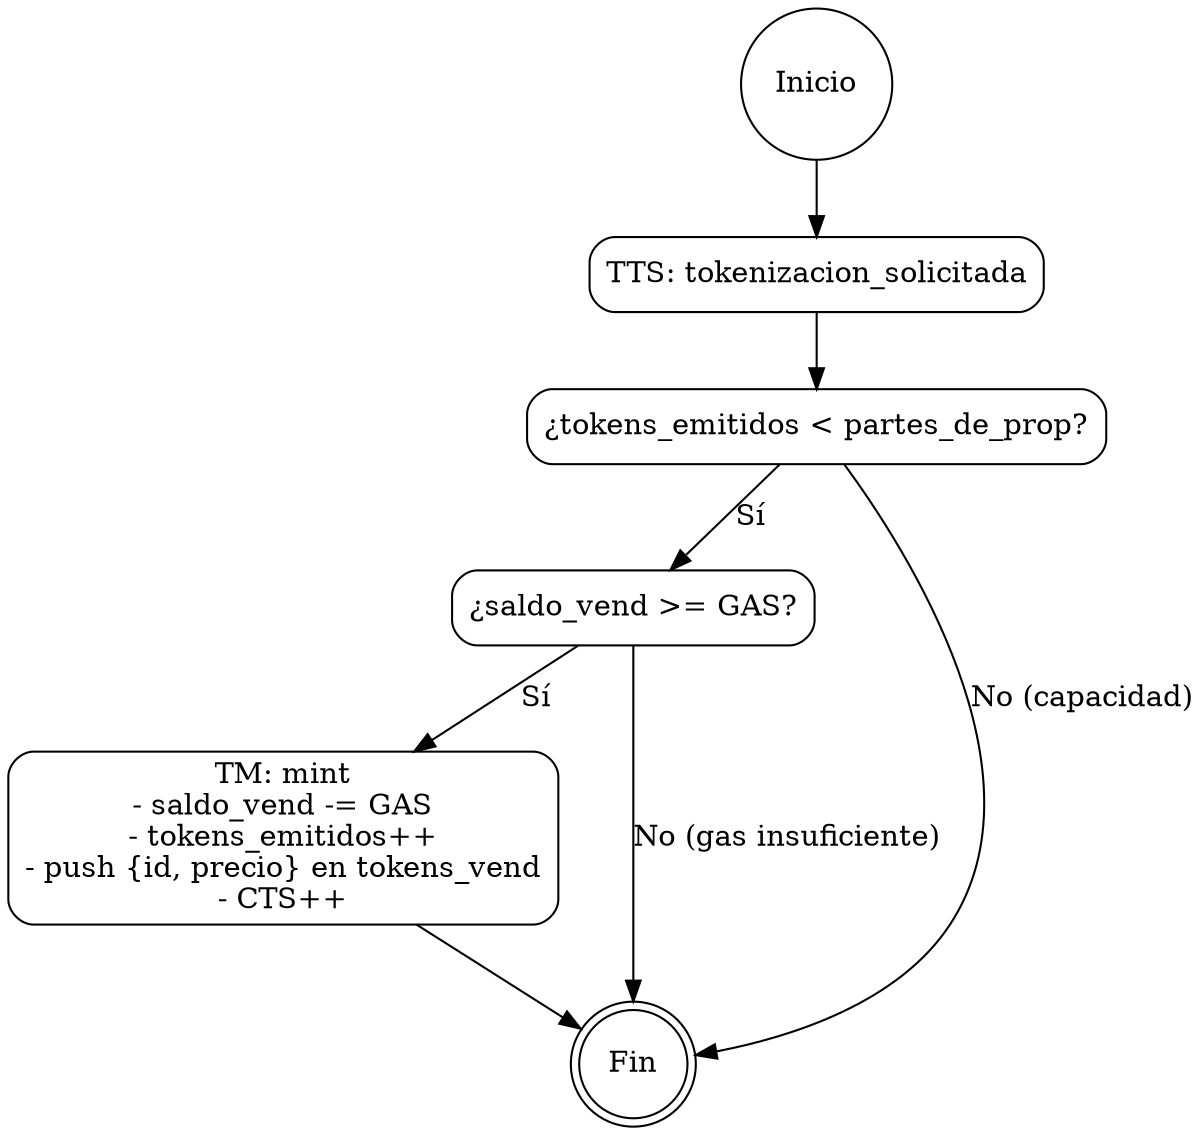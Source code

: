 digraph Tokenizacion {
  rankdir=TB;
  node [shape=rect, style=rounded];

  start  [shape=circle, label="Inicio"];
  tts    [label="TTS: tokenizacion_solicitada"];
  cap    [label="¿tokens_emitidos < partes_de_prop?"];
  gas    [label="¿saldo_vend >= GAS?"];
  mint   [label="TM: mint\n- saldo_vend -= GAS\n- tokens_emitidos++\n- push {id, precio} en tokens_vend\n- CTS++"];
  fin    [shape=doublecircle, label="Fin"];

  start -> tts -> cap;
  cap -> gas   [label="Sí"];
  cap -> fin   [label="No (capacidad)"];

  gas -> mint  [label="Sí"];
  gas -> fin   [label="No (gas insuficiente)"];

  mint -> fin;
}
